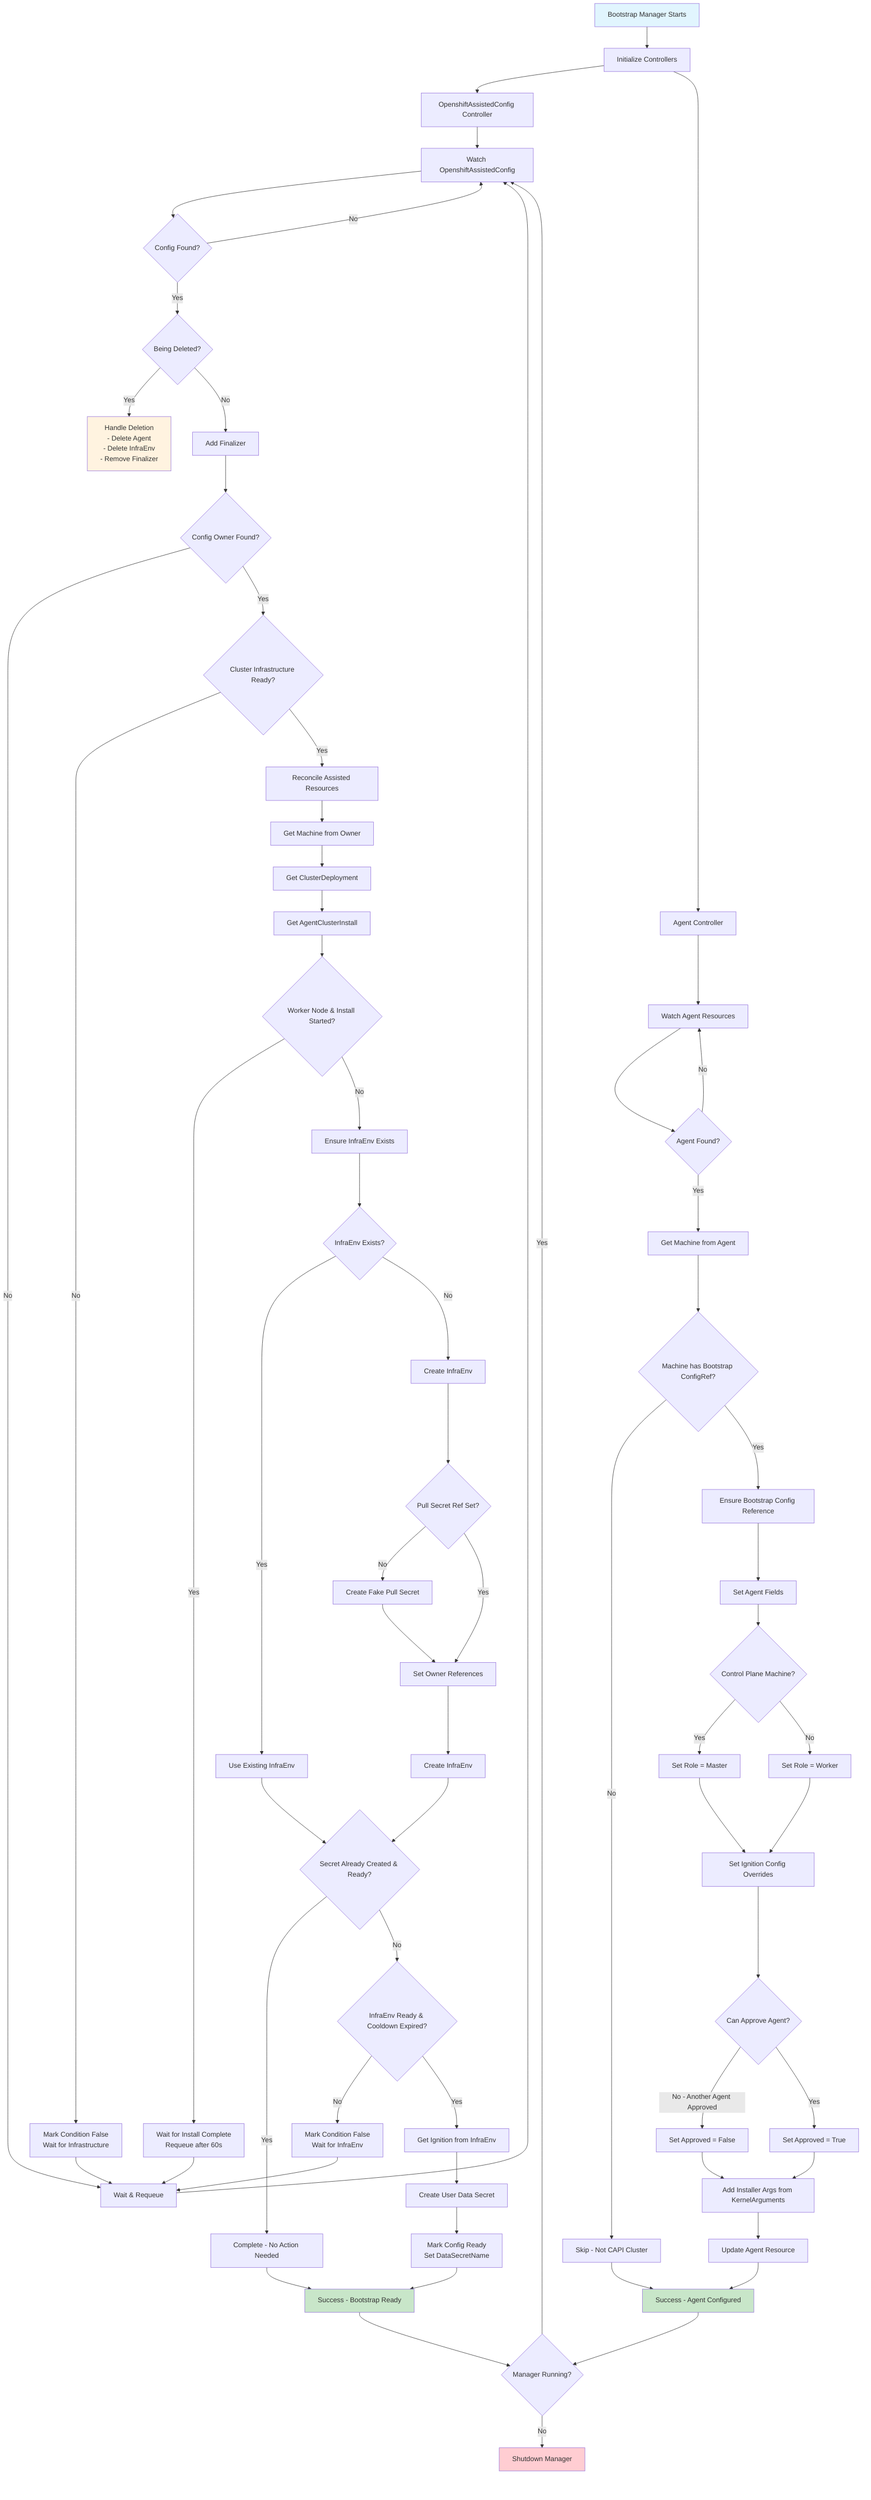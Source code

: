 flowchart TD
    A[Bootstrap Manager Starts] --> B[Initialize Controllers]
    B --> C[OpenshiftAssistedConfig Controller]
    B --> D[Agent Controller]
    
    %% OpenshiftAssistedConfig Controller Flow
    C --> E[Watch OpenshiftAssistedConfig]
    E --> F{Config Found?}
    F -->|No| E
    F -->|Yes| G{Being Deleted?}
    G -->|Yes| H[Handle Deletion<br/>- Delete Agent<br/>- Delete InfraEnv<br/>- Remove Finalizer]
    G -->|No| I[Add Finalizer]
    I --> J{Config Owner Found?}
    J -->|No| K[Wait & Requeue]
    J -->|Yes| L{Cluster Infrastructure Ready?}
    L -->|No| M[Mark Condition False<br/>Wait for Infrastructure]
    L -->|Yes| N[Reconcile Assisted Resources]
    
    N --> O[Get Machine from Owner]
    O --> P[Get ClusterDeployment]
    P --> Q[Get AgentClusterInstall]
    Q --> R{Worker Node & Install Started?}
    R -->|Yes| S[Wait for Install Complete<br/>Requeue after 60s]
    R -->|No| T[Ensure InfraEnv Exists]
    
    T --> U{InfraEnv Exists?}
    U -->|Yes| V[Use Existing InfraEnv]
    U -->|No| W[Create InfraEnv]
    W --> X{Pull Secret Ref Set?}
    X -->|No| Y[Create Fake Pull Secret]
    X -->|Yes| Z[Set Owner References]
    Y --> Z
    Z --> AA[Create InfraEnv]
    
    V --> BB{Secret Already Created & Ready?}
    AA --> BB
    BB -->|Yes| CC[Complete - No Action Needed]
    BB -->|No| DD{InfraEnv Ready & Cooldown Expired?}
    DD -->|No| EE[Mark Condition False<br/>Wait for InfraEnv]
    DD -->|Yes| FF[Get Ignition from InfraEnv]
    FF --> GG[Create User Data Secret]
    GG --> HH[Mark Config Ready<br/>Set DataSecretName]
    
    %% Agent Controller Flow
    D --> II[Watch Agent Resources]
    II --> JJ{Agent Found?}
    JJ -->|No| II
    JJ -->|Yes| KK[Get Machine from Agent]
    KK --> LL{Machine has Bootstrap ConfigRef?}
    LL -->|No| MM[Skip - Not CAPI Cluster]
    LL -->|Yes| NN[Ensure Bootstrap Config Reference]
    NN --> OO[Set Agent Fields]
    
    OO --> PP{Control Plane Machine?}
    PP -->|Yes| QQ[Set Role = Master]
    PP -->|No| RR[Set Role = Worker]
    QQ --> SS[Set Ignition Config Overrides]
    RR --> SS
    SS --> TT{Can Approve Agent?}
    TT -->|No - Another Agent Approved| UU[Set Approved = False]
    TT -->|Yes| VV[Set Approved = True]
    UU --> WW[Add Installer Args from KernelArguments]
    VV --> WW
    WW --> XX[Update Agent Resource]
    
    %% Error Handling
    M --> K
    EE --> K
    S --> K
    K --> E
    
    %% Success Paths
    CC --> YY[Success - Bootstrap Ready]
    HH --> YY
    XX --> ZZ[Success - Agent Configured]
    MM --> ZZ
    
    %% Manager Lifecycle
    YY --> AAA{Manager Running?}
    ZZ --> AAA
    AAA -->|Yes| E
    AAA -->|No| BBB[Shutdown Manager]
    
    style A fill:#e1f5fe
    style YY fill:#c8e6c9
    style ZZ fill:#c8e6c9
    style BBB fill:#ffcdd2
    style H fill:#fff3e0